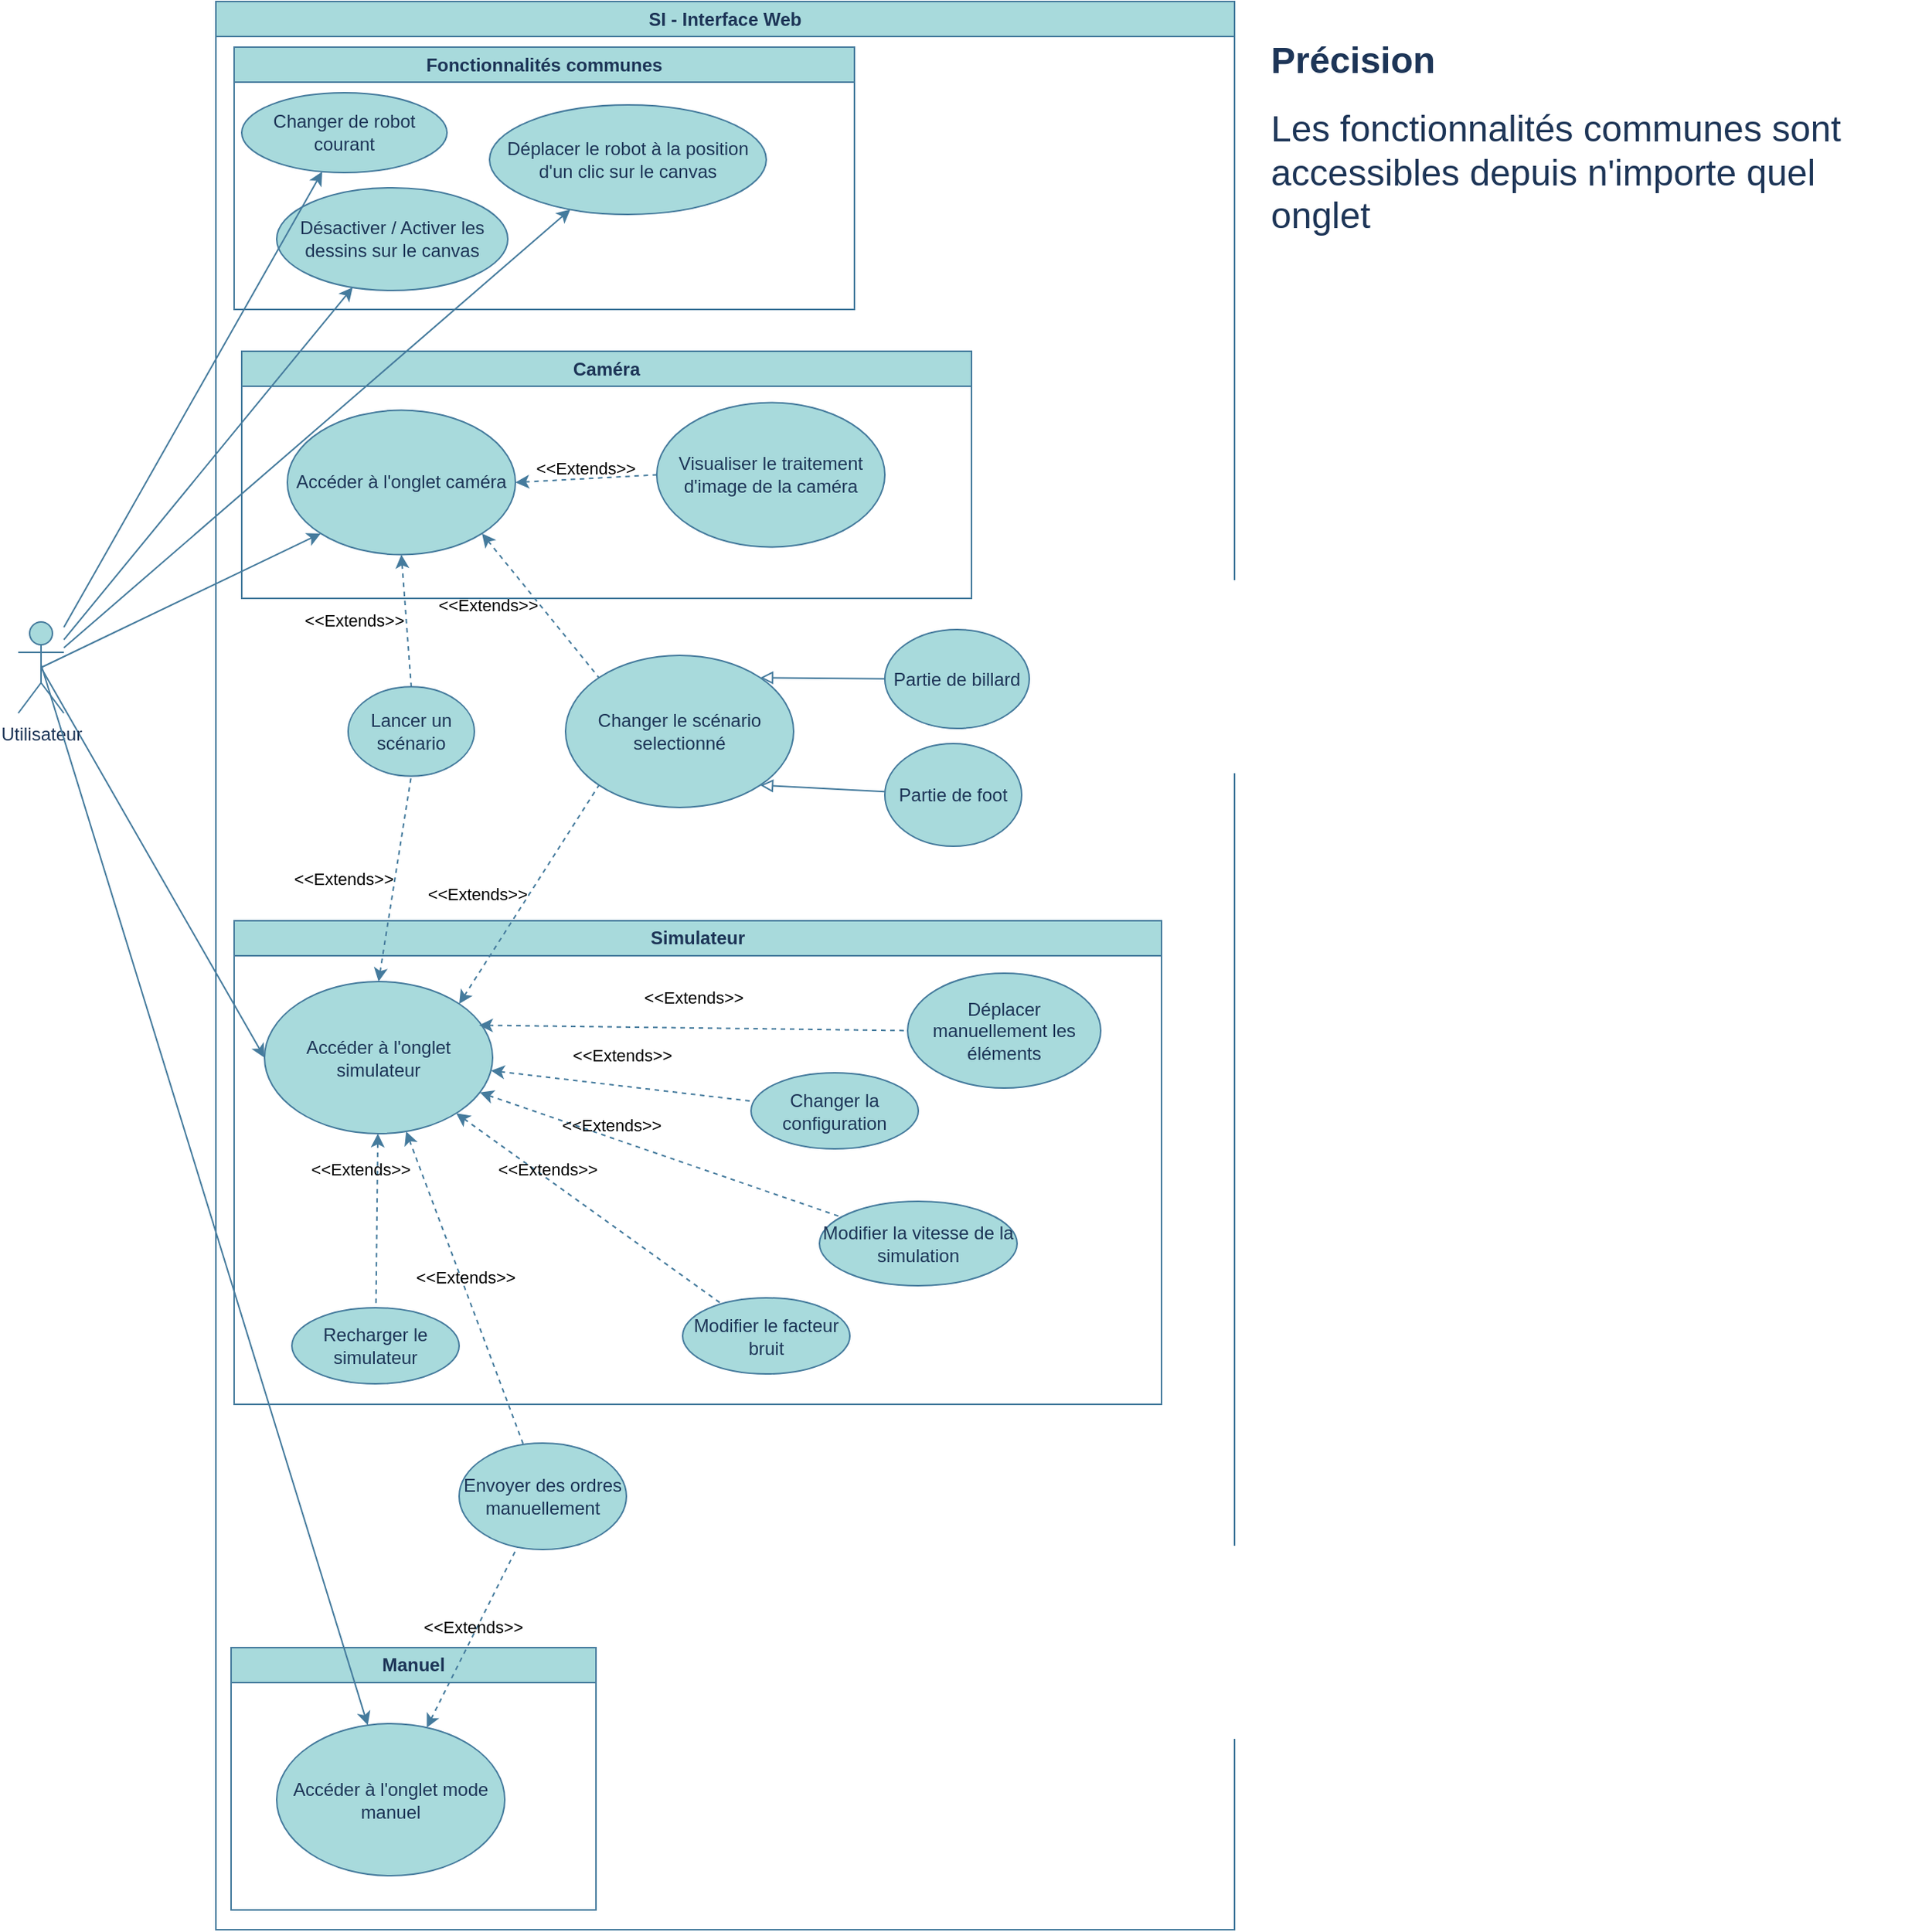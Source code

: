 <mxfile version="26.0.11">
  <diagram name="Page-1" id="AB0keoI7-ha-Tv2clOvg">
    <mxGraphModel dx="934" dy="485" grid="1" gridSize="10" guides="1" tooltips="1" connect="1" arrows="1" fold="1" page="1" pageScale="1" pageWidth="827" pageHeight="1169" math="0" shadow="0">
      <root>
        <mxCell id="0" />
        <mxCell id="1" parent="0" />
        <mxCell id="us3GWqnWjrYGklk017k6-14" style="rounded=0;orthogonalLoop=1;jettySize=auto;html=1;exitX=0.5;exitY=0.5;exitDx=0;exitDy=0;exitPerimeter=0;entryX=0;entryY=1;entryDx=0;entryDy=0;labelBackgroundColor=none;strokeColor=#457B9D;fontColor=default;" parent="1" source="L7qKy4QKq_9-H6OXvV1P-1" target="L7qKy4QKq_9-H6OXvV1P-3" edge="1">
          <mxGeometry relative="1" as="geometry" />
        </mxCell>
        <mxCell id="us3GWqnWjrYGklk017k6-15" style="rounded=0;orthogonalLoop=1;jettySize=auto;html=1;exitX=0.5;exitY=0.5;exitDx=0;exitDy=0;exitPerimeter=0;entryX=0;entryY=0.5;entryDx=0;entryDy=0;labelBackgroundColor=none;strokeColor=#457B9D;fontColor=default;" parent="1" source="L7qKy4QKq_9-H6OXvV1P-1" target="L7qKy4QKq_9-H6OXvV1P-28" edge="1">
          <mxGeometry relative="1" as="geometry" />
        </mxCell>
        <mxCell id="L7qKy4QKq_9-H6OXvV1P-1" value="&lt;div&gt;Utilisateur&lt;/div&gt;" style="shape=umlActor;verticalLabelPosition=bottom;verticalAlign=top;html=1;outlineConnect=0;labelBackgroundColor=none;fillColor=#A8DADC;strokeColor=#457B9D;fontColor=#1D3557;" parent="1" vertex="1">
          <mxGeometry x="40" y="740" width="30" height="60" as="geometry" />
        </mxCell>
        <mxCell id="h0N2k3z_mzg-44i97Bp5-1" value="SI - Interface Web" style="swimlane;whiteSpace=wrap;html=1;labelBackgroundColor=none;fillColor=#A8DADC;strokeColor=#457B9D;fontColor=#1D3557;" parent="1" vertex="1">
          <mxGeometry x="170" y="332" width="670" height="1268" as="geometry" />
        </mxCell>
        <mxCell id="h0N2k3z_mzg-44i97Bp5-4" value="Manuel" style="swimlane;whiteSpace=wrap;html=1;labelBackgroundColor=none;fillColor=#A8DADC;strokeColor=#457B9D;fontColor=#1D3557;" parent="h0N2k3z_mzg-44i97Bp5-1" vertex="1">
          <mxGeometry x="10" y="1082.5" width="240" height="172.5" as="geometry" />
        </mxCell>
        <mxCell id="L7qKy4QKq_9-H6OXvV1P-8" value="Accéder à l&#39;onglet mode manuel" style="ellipse;whiteSpace=wrap;html=1;labelBackgroundColor=none;fillColor=#A8DADC;strokeColor=#457B9D;fontColor=#1D3557;" parent="h0N2k3z_mzg-44i97Bp5-4" vertex="1">
          <mxGeometry x="30" y="50" width="150" height="100" as="geometry" />
        </mxCell>
        <mxCell id="h0N2k3z_mzg-44i97Bp5-5" value="Simulateur" style="swimlane;whiteSpace=wrap;html=1;labelBackgroundColor=none;fillColor=#A8DADC;strokeColor=#457B9D;fontColor=#1D3557;" parent="h0N2k3z_mzg-44i97Bp5-1" vertex="1">
          <mxGeometry x="12" y="604.5" width="610" height="318" as="geometry" />
        </mxCell>
        <mxCell id="L7qKy4QKq_9-H6OXvV1P-25" style="edgeStyle=orthogonalEdgeStyle;rounded=0;orthogonalLoop=1;jettySize=auto;html=1;exitX=0.5;exitY=1;exitDx=0;exitDy=0;labelBackgroundColor=none;strokeColor=#457B9D;fontColor=default;" parent="h0N2k3z_mzg-44i97Bp5-5" edge="1">
          <mxGeometry relative="1" as="geometry">
            <mxPoint x="126" y="100" as="sourcePoint" />
            <mxPoint x="126" y="100" as="targetPoint" />
          </mxGeometry>
        </mxCell>
        <mxCell id="L7qKy4QKq_9-H6OXvV1P-28" value="Accéder à l&#39;onglet simulateur" style="ellipse;whiteSpace=wrap;html=1;labelBackgroundColor=none;fillColor=#A8DADC;strokeColor=#457B9D;fontColor=#1D3557;" parent="h0N2k3z_mzg-44i97Bp5-5" vertex="1">
          <mxGeometry x="20" y="40" width="150" height="100" as="geometry" />
        </mxCell>
        <mxCell id="h0N2k3z_mzg-44i97Bp5-25" value="Déplacer manuellement les éléments" style="ellipse;whiteSpace=wrap;html=1;labelBackgroundColor=none;fillColor=#A8DADC;strokeColor=#457B9D;fontColor=#1D3557;" parent="h0N2k3z_mzg-44i97Bp5-5" vertex="1">
          <mxGeometry x="443" y="34.5" width="127" height="75.5" as="geometry" />
        </mxCell>
        <mxCell id="h0N2k3z_mzg-44i97Bp5-27" value="&lt;div&gt;&amp;lt;&amp;lt;Extends&amp;gt;&amp;gt;&lt;/div&gt;&lt;div&gt;&lt;br&gt;&lt;/div&gt;&lt;div&gt;&lt;br&gt;&lt;/div&gt;&lt;div&gt;&lt;br&gt;&lt;/div&gt;" style="rounded=0;orthogonalLoop=1;jettySize=auto;html=1;exitX=0.941;exitY=0.287;exitDx=0;exitDy=0;startArrow=classic;startFill=1;endArrow=none;endFill=0;dashed=1;entryX=0;entryY=0.5;entryDx=0;entryDy=0;align=center;labelBackgroundColor=none;exitPerimeter=0;strokeColor=#457B9D;fontColor=default;" parent="h0N2k3z_mzg-44i97Bp5-5" source="L7qKy4QKq_9-H6OXvV1P-28" target="h0N2k3z_mzg-44i97Bp5-25" edge="1">
          <mxGeometry relative="1" as="geometry">
            <mxPoint x="190" y="310" as="sourcePoint" />
            <mxPoint x="280" y="310" as="targetPoint" />
          </mxGeometry>
        </mxCell>
        <mxCell id="h0N2k3z_mzg-44i97Bp5-28" value="Modifier la vitesse de la simulation" style="ellipse;whiteSpace=wrap;html=1;labelBackgroundColor=none;fillColor=#A8DADC;strokeColor=#457B9D;fontColor=#1D3557;" parent="h0N2k3z_mzg-44i97Bp5-5" vertex="1">
          <mxGeometry x="385" y="184.5" width="130" height="55.5" as="geometry" />
        </mxCell>
        <mxCell id="h0N2k3z_mzg-44i97Bp5-29" value="&lt;div&gt;&amp;lt;&amp;lt;Extends&amp;gt;&amp;gt;&lt;/div&gt;&lt;div&gt;&lt;br&gt;&lt;/div&gt;&lt;div&gt;&lt;br&gt;&lt;/div&gt;&lt;div&gt;&lt;br&gt;&lt;/div&gt;" style="rounded=0;orthogonalLoop=1;jettySize=auto;html=1;startArrow=classic;startFill=1;endArrow=none;endFill=0;dashed=1;align=center;labelBackgroundColor=none;strokeColor=#457B9D;fontColor=default;" parent="h0N2k3z_mzg-44i97Bp5-5" source="L7qKy4QKq_9-H6OXvV1P-28" edge="1" target="h0N2k3z_mzg-44i97Bp5-28">
          <mxGeometry x="-0.239" y="-11" relative="1" as="geometry">
            <mxPoint x="167.835" y="134.997" as="sourcePoint" />
            <mxPoint x="440" y="169.51" as="targetPoint" />
            <mxPoint as="offset" />
          </mxGeometry>
        </mxCell>
        <mxCell id="8VPsBvljmvAjdH2AJhsL-1" value="Modifier le facteur bruit" style="ellipse;whiteSpace=wrap;html=1;labelBackgroundColor=none;fillColor=#A8DADC;strokeColor=#457B9D;fontColor=#1D3557;" vertex="1" parent="h0N2k3z_mzg-44i97Bp5-5">
          <mxGeometry x="295" y="248" width="110" height="50" as="geometry" />
        </mxCell>
        <mxCell id="8VPsBvljmvAjdH2AJhsL-2" value="&lt;div&gt;&amp;lt;&amp;lt;Extends&amp;gt;&amp;gt;&lt;/div&gt;&lt;div&gt;&lt;br&gt;&lt;/div&gt;&lt;div&gt;&lt;br&gt;&lt;/div&gt;&lt;div&gt;&lt;br&gt;&lt;/div&gt;" style="rounded=0;orthogonalLoop=1;jettySize=auto;html=1;startArrow=classic;startFill=1;endArrow=none;endFill=0;dashed=1;align=center;labelBackgroundColor=none;strokeColor=#457B9D;fontColor=default;" edge="1" parent="h0N2k3z_mzg-44i97Bp5-5" source="L7qKy4QKq_9-H6OXvV1P-28" target="8VPsBvljmvAjdH2AJhsL-1">
          <mxGeometry x="-0.239" y="-11" relative="1" as="geometry">
            <mxPoint x="188" y="111" as="sourcePoint" />
            <mxPoint x="392" y="141" as="targetPoint" />
            <mxPoint as="offset" />
          </mxGeometry>
        </mxCell>
        <mxCell id="8VPsBvljmvAjdH2AJhsL-3" value="Recharger le simulateur" style="ellipse;whiteSpace=wrap;html=1;labelBackgroundColor=none;fillColor=#A8DADC;strokeColor=#457B9D;fontColor=#1D3557;" vertex="1" parent="h0N2k3z_mzg-44i97Bp5-5">
          <mxGeometry x="38" y="254.5" width="110" height="50" as="geometry" />
        </mxCell>
        <mxCell id="8VPsBvljmvAjdH2AJhsL-4" value="&lt;div&gt;&amp;lt;&amp;lt;Extends&amp;gt;&amp;gt;&lt;/div&gt;&lt;div&gt;&lt;br&gt;&lt;/div&gt;&lt;div&gt;&lt;br&gt;&lt;/div&gt;&lt;div&gt;&lt;br&gt;&lt;/div&gt;" style="rounded=0;orthogonalLoop=1;jettySize=auto;html=1;startArrow=classic;startFill=1;endArrow=none;endFill=0;dashed=1;align=center;labelBackgroundColor=none;strokeColor=#457B9D;fontColor=default;" edge="1" parent="h0N2k3z_mzg-44i97Bp5-5" source="L7qKy4QKq_9-H6OXvV1P-28" target="8VPsBvljmvAjdH2AJhsL-3">
          <mxGeometry x="-0.239" y="-11" relative="1" as="geometry">
            <mxPoint x="180" y="125" as="sourcePoint" />
            <mxPoint x="293" y="169" as="targetPoint" />
            <mxPoint as="offset" />
          </mxGeometry>
        </mxCell>
        <mxCell id="8VPsBvljmvAjdH2AJhsL-5" value="Changer la configuration" style="ellipse;whiteSpace=wrap;html=1;labelBackgroundColor=none;fillColor=#A8DADC;strokeColor=#457B9D;fontColor=#1D3557;" vertex="1" parent="h0N2k3z_mzg-44i97Bp5-5">
          <mxGeometry x="340" y="100" width="110" height="50" as="geometry" />
        </mxCell>
        <mxCell id="8VPsBvljmvAjdH2AJhsL-6" value="&lt;div&gt;&amp;lt;&amp;lt;Extends&amp;gt;&amp;gt;&lt;/div&gt;&lt;div&gt;&lt;br&gt;&lt;/div&gt;&lt;div&gt;&lt;br&gt;&lt;/div&gt;&lt;div&gt;&lt;br&gt;&lt;/div&gt;" style="rounded=0;orthogonalLoop=1;jettySize=auto;html=1;startArrow=classic;startFill=1;endArrow=none;endFill=0;dashed=1;align=center;labelBackgroundColor=none;strokeColor=#457B9D;fontColor=default;" edge="1" parent="h0N2k3z_mzg-44i97Bp5-5" source="L7qKy4QKq_9-H6OXvV1P-28" target="8VPsBvljmvAjdH2AJhsL-5">
          <mxGeometry relative="1" as="geometry">
            <mxPoint x="264" y="69" as="sourcePoint" />
            <mxPoint x="583" y="60" as="targetPoint" />
          </mxGeometry>
        </mxCell>
        <mxCell id="h0N2k3z_mzg-44i97Bp5-7" value="Caméra" style="swimlane;whiteSpace=wrap;html=1;labelBackgroundColor=none;fillColor=#A8DADC;strokeColor=#457B9D;fontColor=#1D3557;" parent="h0N2k3z_mzg-44i97Bp5-1" vertex="1">
          <mxGeometry x="17" y="230" width="480" height="162.5" as="geometry" />
        </mxCell>
        <mxCell id="L7qKy4QKq_9-H6OXvV1P-3" value="Accéder à l&#39;onglet caméra" style="ellipse;whiteSpace=wrap;html=1;labelBackgroundColor=none;fillColor=#A8DADC;strokeColor=#457B9D;fontColor=#1D3557;" parent="h0N2k3z_mzg-44i97Bp5-7" vertex="1">
          <mxGeometry x="30" y="38.75" width="150" height="95" as="geometry" />
        </mxCell>
        <mxCell id="h0N2k3z_mzg-44i97Bp5-13" value="Visualiser le traitement d&#39;image de la caméra" style="ellipse;whiteSpace=wrap;html=1;labelBackgroundColor=none;fillColor=#A8DADC;strokeColor=#457B9D;fontColor=#1D3557;" parent="h0N2k3z_mzg-44i97Bp5-7" vertex="1">
          <mxGeometry x="273" y="33.75" width="150" height="95" as="geometry" />
        </mxCell>
        <mxCell id="h0N2k3z_mzg-44i97Bp5-21" value="&lt;div&gt;&amp;lt;&amp;lt;Extends&amp;gt;&amp;gt;&lt;/div&gt;&lt;div&gt;&lt;br&gt;&lt;/div&gt;" style="rounded=0;orthogonalLoop=1;jettySize=auto;html=1;exitX=1;exitY=0.5;exitDx=0;exitDy=0;startArrow=classic;startFill=1;endArrow=none;endFill=0;dashed=1;entryX=0;entryY=0.5;entryDx=0;entryDy=0;align=center;labelBackgroundColor=none;strokeColor=#457B9D;fontColor=default;" parent="h0N2k3z_mzg-44i97Bp5-7" source="L7qKy4QKq_9-H6OXvV1P-3" target="h0N2k3z_mzg-44i97Bp5-13" edge="1">
          <mxGeometry relative="1" as="geometry">
            <mxPoint x="190" y="110" as="sourcePoint" />
            <mxPoint x="294" y="205" as="targetPoint" />
          </mxGeometry>
        </mxCell>
        <mxCell id="L7qKy4QKq_9-H6OXvV1P-36" value="Lancer un scénario" style="ellipse;whiteSpace=wrap;html=1;labelBackgroundColor=none;fillColor=#A8DADC;strokeColor=#457B9D;fontColor=#1D3557;" parent="h0N2k3z_mzg-44i97Bp5-1" vertex="1">
          <mxGeometry x="87" y="450.62" width="83" height="58.75" as="geometry" />
        </mxCell>
        <mxCell id="us3GWqnWjrYGklk017k6-18" value="&lt;div align=&quot;right&quot;&gt;&amp;lt;&amp;lt;Extends&amp;gt;&amp;gt;&lt;/div&gt;" style="rounded=0;orthogonalLoop=1;jettySize=auto;html=1;exitX=0.5;exitY=0;exitDx=0;exitDy=0;entryX=0.5;entryY=1;entryDx=0;entryDy=0;endArrow=none;endFill=0;startArrow=classic;startFill=1;dashed=1;align=right;labelBackgroundColor=none;strokeColor=#457B9D;fontColor=default;" parent="h0N2k3z_mzg-44i97Bp5-1" source="L7qKy4QKq_9-H6OXvV1P-28" target="L7qKy4QKq_9-H6OXvV1P-36" edge="1">
          <mxGeometry relative="1" as="geometry" />
        </mxCell>
        <mxCell id="L7qKy4QKq_9-H6OXvV1P-40" value="Changer le scénario selectionné" style="ellipse;whiteSpace=wrap;html=1;labelBackgroundColor=none;fillColor=#A8DADC;strokeColor=#457B9D;fontColor=#1D3557;" parent="h0N2k3z_mzg-44i97Bp5-1" vertex="1">
          <mxGeometry x="230" y="429.99" width="150" height="100" as="geometry" />
        </mxCell>
        <mxCell id="L7qKy4QKq_9-H6OXvV1P-41" value="&amp;lt;&amp;lt;Extends&amp;gt;&amp;gt;" style="rounded=0;orthogonalLoop=1;jettySize=auto;html=1;exitX=1;exitY=0;exitDx=0;exitDy=0;entryX=0;entryY=1;entryDx=0;entryDy=0;startArrow=classic;startFill=1;endArrow=none;endFill=0;dashed=1;align=right;textShadow=0;labelBackgroundColor=none;strokeColor=#457B9D;fontColor=default;" parent="h0N2k3z_mzg-44i97Bp5-1" source="L7qKy4QKq_9-H6OXvV1P-28" target="L7qKy4QKq_9-H6OXvV1P-40" edge="1">
          <mxGeometry relative="1" as="geometry">
            <mxPoint x="367" y="470" as="sourcePoint" />
          </mxGeometry>
        </mxCell>
        <mxCell id="us3GWqnWjrYGklk017k6-13" style="rounded=0;orthogonalLoop=1;jettySize=auto;html=1;exitX=1;exitY=0;exitDx=0;exitDy=0;endArrow=none;endFill=0;startArrow=block;startFill=0;labelBackgroundColor=none;strokeColor=#457B9D;fontColor=default;" parent="h0N2k3z_mzg-44i97Bp5-1" source="L7qKy4QKq_9-H6OXvV1P-40" target="us3GWqnWjrYGklk017k6-11" edge="1">
          <mxGeometry relative="1" as="geometry">
            <mxPoint x="549.0" y="447" as="targetPoint" />
          </mxGeometry>
        </mxCell>
        <mxCell id="us3GWqnWjrYGklk017k6-16" style="rounded=0;orthogonalLoop=1;jettySize=auto;html=1;exitX=1;exitY=1;exitDx=0;exitDy=0;endArrow=none;endFill=0;startArrow=block;startFill=0;labelBackgroundColor=none;strokeColor=#457B9D;fontColor=default;" parent="h0N2k3z_mzg-44i97Bp5-1" source="L7qKy4QKq_9-H6OXvV1P-40" target="us3GWqnWjrYGklk017k6-8" edge="1">
          <mxGeometry relative="1" as="geometry">
            <mxPoint x="551.5" y="513.25" as="targetPoint" />
          </mxGeometry>
        </mxCell>
        <mxCell id="us3GWqnWjrYGklk017k6-11" value="Partie de billard" style="ellipse;whiteSpace=wrap;html=1;labelBackgroundColor=none;fillColor=#A8DADC;strokeColor=#457B9D;fontColor=#1D3557;" parent="h0N2k3z_mzg-44i97Bp5-1" vertex="1">
          <mxGeometry x="440" y="413" width="95" height="65" as="geometry" />
        </mxCell>
        <mxCell id="us3GWqnWjrYGklk017k6-8" value="Partie de foot" style="ellipse;whiteSpace=wrap;html=1;labelBackgroundColor=none;fillColor=#A8DADC;strokeColor=#457B9D;fontColor=#1D3557;" parent="h0N2k3z_mzg-44i97Bp5-1" vertex="1">
          <mxGeometry x="440" y="488" width="90" height="67.5" as="geometry" />
        </mxCell>
        <mxCell id="h0N2k3z_mzg-44i97Bp5-19" value="&lt;div align=&quot;right&quot;&gt;&amp;lt;&amp;lt;Extends&amp;gt;&amp;gt;&lt;/div&gt;" style="rounded=0;orthogonalLoop=1;jettySize=auto;html=1;exitX=0.5;exitY=1;exitDx=0;exitDy=0;entryX=0.5;entryY=0;entryDx=0;entryDy=0;endArrow=none;endFill=0;startArrow=classic;startFill=1;dashed=1;align=right;labelBackgroundColor=none;strokeColor=#457B9D;fontColor=default;" parent="h0N2k3z_mzg-44i97Bp5-1" source="L7qKy4QKq_9-H6OXvV1P-3" target="L7qKy4QKq_9-H6OXvV1P-36" edge="1">
          <mxGeometry relative="1" as="geometry">
            <mxPoint x="241" y="500" as="sourcePoint" />
            <mxPoint x="191" y="400" as="targetPoint" />
          </mxGeometry>
        </mxCell>
        <mxCell id="h0N2k3z_mzg-44i97Bp5-20" value="&lt;div align=&quot;right&quot;&gt;&amp;lt;&amp;lt;Extends&amp;gt;&amp;gt;&lt;/div&gt;" style="rounded=0;orthogonalLoop=1;jettySize=auto;html=1;exitX=1;exitY=1;exitDx=0;exitDy=0;startArrow=classic;startFill=1;endArrow=none;endFill=0;dashed=1;entryX=0;entryY=0;entryDx=0;entryDy=0;align=right;labelBackgroundColor=none;strokeColor=#457B9D;fontColor=default;" parent="h0N2k3z_mzg-44i97Bp5-1" source="L7qKy4QKq_9-H6OXvV1P-3" target="L7qKy4QKq_9-H6OXvV1P-40" edge="1">
          <mxGeometry relative="1" as="geometry">
            <mxPoint x="235" y="677.5" as="sourcePoint" />
            <mxPoint x="267" y="410" as="targetPoint" />
          </mxGeometry>
        </mxCell>
        <mxCell id="h0N2k3z_mzg-44i97Bp5-16" value="Envoyer des ordres manuellement" style="ellipse;whiteSpace=wrap;html=1;labelBackgroundColor=none;fillColor=#A8DADC;strokeColor=#457B9D;fontColor=#1D3557;" parent="h0N2k3z_mzg-44i97Bp5-1" vertex="1">
          <mxGeometry x="160" y="948" width="110" height="70" as="geometry" />
        </mxCell>
        <mxCell id="8VPsBvljmvAjdH2AJhsL-7" value="&lt;div&gt;&amp;lt;&amp;lt;Extends&amp;gt;&amp;gt;&lt;/div&gt;&lt;div&gt;&lt;br&gt;&lt;/div&gt;" style="rounded=0;orthogonalLoop=1;jettySize=auto;html=1;startArrow=classic;startFill=1;endArrow=none;endFill=0;dashed=1;align=center;labelBackgroundColor=none;strokeColor=#457B9D;fontColor=default;" edge="1" parent="h0N2k3z_mzg-44i97Bp5-1" source="L7qKy4QKq_9-H6OXvV1P-28" target="h0N2k3z_mzg-44i97Bp5-16">
          <mxGeometry relative="1" as="geometry">
            <mxPoint x="207" y="920.5" as="sourcePoint" />
            <mxPoint x="392" y="906.5" as="targetPoint" />
          </mxGeometry>
        </mxCell>
        <mxCell id="8VPsBvljmvAjdH2AJhsL-17" value="Fonctionnalités communes" style="swimlane;whiteSpace=wrap;html=1;startSize=23;labelBackgroundColor=none;fillColor=#A8DADC;strokeColor=#457B9D;fontColor=#1D3557;" vertex="1" parent="h0N2k3z_mzg-44i97Bp5-1">
          <mxGeometry x="12" y="30" width="408" height="172.5" as="geometry" />
        </mxCell>
        <mxCell id="8VPsBvljmvAjdH2AJhsL-13" value="Déplacer le robot à la position d&#39;un clic sur le canvas" style="ellipse;whiteSpace=wrap;html=1;labelBackgroundColor=none;fillColor=#A8DADC;strokeColor=#457B9D;fontColor=#1D3557;" vertex="1" parent="8VPsBvljmvAjdH2AJhsL-17">
          <mxGeometry x="168" y="38" width="182" height="72" as="geometry" />
        </mxCell>
        <mxCell id="8VPsBvljmvAjdH2AJhsL-15" value="Changer de robot courant" style="ellipse;whiteSpace=wrap;html=1;labelBackgroundColor=none;fillColor=#A8DADC;strokeColor=#457B9D;fontColor=#1D3557;" vertex="1" parent="8VPsBvljmvAjdH2AJhsL-17">
          <mxGeometry x="5" y="30" width="135" height="52.5" as="geometry" />
        </mxCell>
        <mxCell id="8VPsBvljmvAjdH2AJhsL-11" value="Désactiver / Activer les dessins sur le canvas" style="ellipse;whiteSpace=wrap;html=1;labelBackgroundColor=none;fillColor=#A8DADC;strokeColor=#457B9D;fontColor=#1D3557;" vertex="1" parent="8VPsBvljmvAjdH2AJhsL-17">
          <mxGeometry x="28" y="92.5" width="152" height="67.5" as="geometry" />
        </mxCell>
        <mxCell id="h0N2k3z_mzg-44i97Bp5-23" value="&lt;div&gt;&amp;lt;&amp;lt;Extends&amp;gt;&amp;gt;&lt;/div&gt;&lt;div&gt;&lt;br&gt;&lt;/div&gt;" style="rounded=0;orthogonalLoop=1;jettySize=auto;html=1;startArrow=classic;startFill=1;endArrow=none;endFill=0;dashed=1;align=center;labelBackgroundColor=none;strokeColor=#457B9D;fontColor=default;" parent="h0N2k3z_mzg-44i97Bp5-1" source="L7qKy4QKq_9-H6OXvV1P-8" target="h0N2k3z_mzg-44i97Bp5-16" edge="1">
          <mxGeometry relative="1" as="geometry">
            <mxPoint x="207" y="346" as="sourcePoint" />
            <mxPoint x="287" y="346" as="targetPoint" />
          </mxGeometry>
        </mxCell>
        <mxCell id="8VPsBvljmvAjdH2AJhsL-12" style="rounded=0;orthogonalLoop=1;jettySize=auto;html=1;labelBackgroundColor=none;strokeColor=#457B9D;fontColor=default;" edge="1" parent="1" source="L7qKy4QKq_9-H6OXvV1P-1" target="8VPsBvljmvAjdH2AJhsL-11">
          <mxGeometry relative="1" as="geometry">
            <mxPoint x="65" y="780" as="sourcePoint" />
            <mxPoint x="249" y="737" as="targetPoint" />
          </mxGeometry>
        </mxCell>
        <mxCell id="8VPsBvljmvAjdH2AJhsL-14" value="" style="endArrow=classic;html=1;rounded=0;labelBackgroundColor=none;strokeColor=#457B9D;fontColor=default;" edge="1" parent="1" source="L7qKy4QKq_9-H6OXvV1P-1" target="8VPsBvljmvAjdH2AJhsL-13">
          <mxGeometry width="50" height="50" relative="1" as="geometry">
            <mxPoint x="380" y="780" as="sourcePoint" />
            <mxPoint x="430" y="730" as="targetPoint" />
          </mxGeometry>
        </mxCell>
        <mxCell id="8VPsBvljmvAjdH2AJhsL-16" value="" style="endArrow=classic;html=1;rounded=0;labelBackgroundColor=none;strokeColor=#457B9D;fontColor=default;" edge="1" parent="1" source="L7qKy4QKq_9-H6OXvV1P-1" target="8VPsBvljmvAjdH2AJhsL-15">
          <mxGeometry width="50" height="50" relative="1" as="geometry">
            <mxPoint x="340" y="900" as="sourcePoint" />
            <mxPoint x="390" y="850" as="targetPoint" />
          </mxGeometry>
        </mxCell>
        <mxCell id="L7qKy4QKq_9-H6OXvV1P-45" style="rounded=0;orthogonalLoop=1;jettySize=auto;html=1;exitX=0.5;exitY=0.5;exitDx=0;exitDy=0;exitPerimeter=0;labelBackgroundColor=none;strokeColor=#457B9D;fontColor=default;" parent="1" target="L7qKy4QKq_9-H6OXvV1P-8" edge="1">
          <mxGeometry relative="1" as="geometry">
            <mxPoint x="239.128" y="1250.037" as="targetPoint" />
            <mxPoint x="55" y="768" as="sourcePoint" />
          </mxGeometry>
        </mxCell>
        <mxCell id="8VPsBvljmvAjdH2AJhsL-22" value="&lt;h1 style=&quot;margin-top: 0px;&quot;&gt;Précision&lt;br&gt;&lt;/h1&gt;&lt;p style=&quot;&quot;&gt;&lt;font style=&quot;font-size: 24px;&quot;&gt;Les fonctionnalités communes sont accessibles depuis n&#39;importe quel onglet&lt;/font&gt;&lt;br&gt;&lt;/p&gt;" style="text;html=1;whiteSpace=wrap;overflow=hidden;rounded=0;labelBackgroundColor=none;fontColor=#1D3557;" vertex="1" parent="1">
          <mxGeometry x="862" y="350" width="418" height="170" as="geometry" />
        </mxCell>
      </root>
    </mxGraphModel>
  </diagram>
</mxfile>
